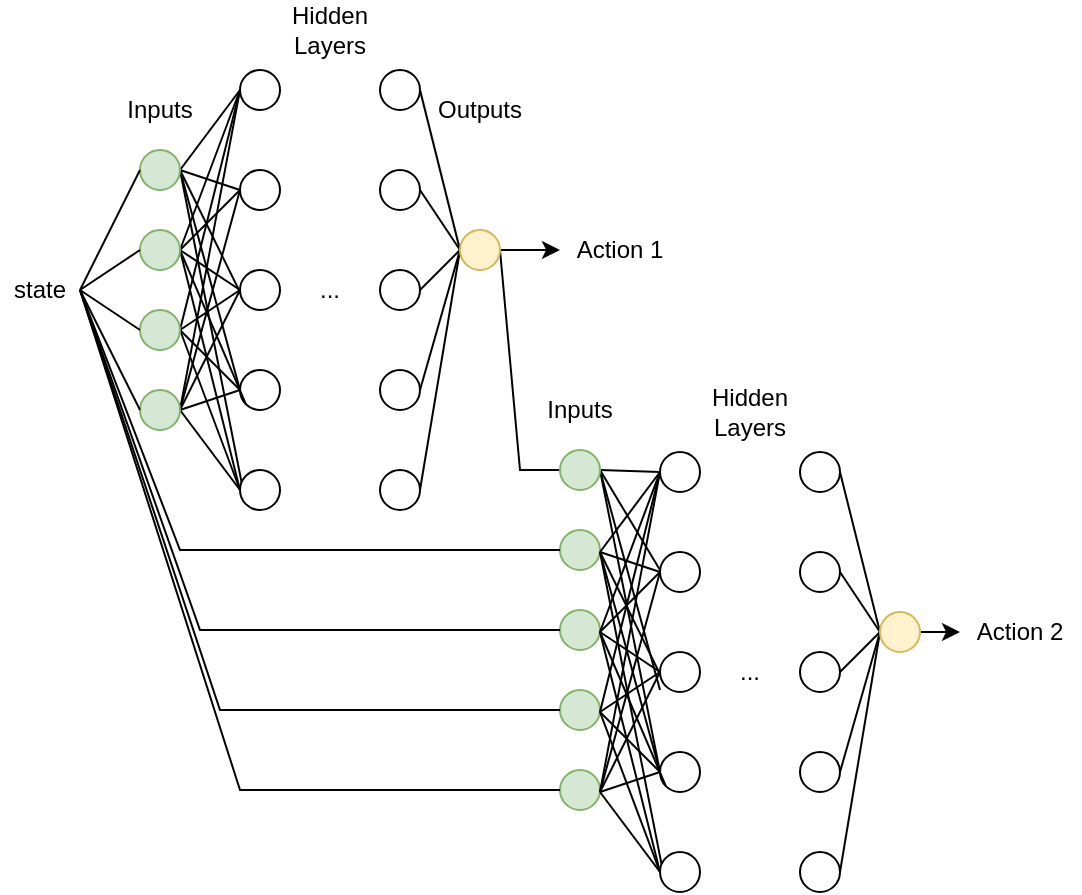 <mxfile version="12.9.9" type="device"><diagram id="hYcSMoCAh4L80AY1mAjJ" name="Page-1"><mxGraphModel dx="1372" dy="816" grid="1" gridSize="10" guides="1" tooltips="1" connect="1" arrows="1" fold="1" page="1" pageScale="1" pageWidth="850" pageHeight="1100" math="0" shadow="0"><root><mxCell id="0"/><mxCell id="1" parent="0"/><mxCell id="SWaZqSNM2iD-tJgbUusw-61" style="rounded=0;orthogonalLoop=1;jettySize=auto;html=1;exitX=1;exitY=0.5;exitDx=0;exitDy=0;entryX=0;entryY=0.5;entryDx=0;entryDy=0;endArrow=none;endFill=0;" edge="1" parent="1" source="SWaZqSNM2iD-tJgbUusw-66" target="SWaZqSNM2iD-tJgbUusw-74"><mxGeometry relative="1" as="geometry"/></mxCell><mxCell id="SWaZqSNM2iD-tJgbUusw-62" style="edgeStyle=none;rounded=0;orthogonalLoop=1;jettySize=auto;html=1;exitX=1;exitY=0.5;exitDx=0;exitDy=0;entryX=0;entryY=0.5;entryDx=0;entryDy=0;endArrow=none;endFill=0;" edge="1" parent="1" source="SWaZqSNM2iD-tJgbUusw-66" target="SWaZqSNM2iD-tJgbUusw-75"><mxGeometry relative="1" as="geometry"/></mxCell><mxCell id="SWaZqSNM2iD-tJgbUusw-63" style="edgeStyle=none;rounded=0;orthogonalLoop=1;jettySize=auto;html=1;exitX=1;exitY=0.5;exitDx=0;exitDy=0;entryX=0;entryY=1;entryDx=0;entryDy=0;endArrow=none;endFill=0;" edge="1" parent="1" source="SWaZqSNM2iD-tJgbUusw-66" target="SWaZqSNM2iD-tJgbUusw-76"><mxGeometry relative="1" as="geometry"/></mxCell><mxCell id="SWaZqSNM2iD-tJgbUusw-64" style="edgeStyle=none;rounded=0;orthogonalLoop=1;jettySize=auto;html=1;exitX=1;exitY=0.5;exitDx=0;exitDy=0;entryX=0;entryY=0.5;entryDx=0;entryDy=0;endArrow=none;endFill=0;" edge="1" parent="1" source="SWaZqSNM2iD-tJgbUusw-66" target="SWaZqSNM2iD-tJgbUusw-77"><mxGeometry relative="1" as="geometry"/></mxCell><mxCell id="SWaZqSNM2iD-tJgbUusw-65" style="edgeStyle=none;rounded=0;orthogonalLoop=1;jettySize=auto;html=1;exitX=1;exitY=0.5;exitDx=0;exitDy=0;entryX=0;entryY=1;entryDx=0;entryDy=0;endArrow=none;endFill=0;" edge="1" parent="1" source="SWaZqSNM2iD-tJgbUusw-66" target="SWaZqSNM2iD-tJgbUusw-78"><mxGeometry relative="1" as="geometry"/></mxCell><mxCell id="SWaZqSNM2iD-tJgbUusw-66" value="" style="ellipse;whiteSpace=wrap;html=1;aspect=fixed;fillColor=#d5e8d4;strokeColor=#82b366;" vertex="1" parent="1"><mxGeometry x="620" y="280" width="20" height="20" as="geometry"/></mxCell><mxCell id="SWaZqSNM2iD-tJgbUusw-67" style="edgeStyle=none;rounded=0;orthogonalLoop=1;jettySize=auto;html=1;exitX=1;exitY=0.5;exitDx=0;exitDy=0;entryX=0;entryY=0.5;entryDx=0;entryDy=0;endArrow=none;endFill=0;" edge="1" parent="1" source="SWaZqSNM2iD-tJgbUusw-72" target="SWaZqSNM2iD-tJgbUusw-76"><mxGeometry relative="1" as="geometry"/></mxCell><mxCell id="SWaZqSNM2iD-tJgbUusw-68" style="edgeStyle=none;rounded=0;orthogonalLoop=1;jettySize=auto;html=1;exitX=1;exitY=0.5;exitDx=0;exitDy=0;endArrow=none;endFill=0;" edge="1" parent="1" source="SWaZqSNM2iD-tJgbUusw-72"><mxGeometry relative="1" as="geometry"><mxPoint x="670" y="400" as="targetPoint"/></mxGeometry></mxCell><mxCell id="SWaZqSNM2iD-tJgbUusw-69" style="edgeStyle=none;rounded=0;orthogonalLoop=1;jettySize=auto;html=1;exitX=1;exitY=0.5;exitDx=0;exitDy=0;endArrow=none;endFill=0;" edge="1" parent="1" source="SWaZqSNM2iD-tJgbUusw-72"><mxGeometry relative="1" as="geometry"><mxPoint x="670" y="450" as="targetPoint"/></mxGeometry></mxCell><mxCell id="SWaZqSNM2iD-tJgbUusw-70" style="edgeStyle=none;rounded=0;orthogonalLoop=1;jettySize=auto;html=1;exitX=1;exitY=0.5;exitDx=0;exitDy=0;endArrow=none;endFill=0;" edge="1" parent="1" source="SWaZqSNM2iD-tJgbUusw-72"><mxGeometry relative="1" as="geometry"><mxPoint x="670" y="250" as="targetPoint"/></mxGeometry></mxCell><mxCell id="SWaZqSNM2iD-tJgbUusw-71" style="edgeStyle=none;rounded=0;orthogonalLoop=1;jettySize=auto;html=1;exitX=1;exitY=0.5;exitDx=0;exitDy=0;entryX=0;entryY=0.5;entryDx=0;entryDy=0;endArrow=none;endFill=0;" edge="1" parent="1" source="SWaZqSNM2iD-tJgbUusw-72" target="SWaZqSNM2iD-tJgbUusw-75"><mxGeometry relative="1" as="geometry"/></mxCell><mxCell id="SWaZqSNM2iD-tJgbUusw-72" value="" style="ellipse;whiteSpace=wrap;html=1;aspect=fixed;fillColor=#d5e8d4;strokeColor=#82b366;" vertex="1" parent="1"><mxGeometry x="620" y="400" width="20" height="20" as="geometry"/></mxCell><mxCell id="SWaZqSNM2iD-tJgbUusw-73" value="Inputs" style="text;html=1;strokeColor=none;fillColor=none;align=center;verticalAlign=middle;whiteSpace=wrap;rounded=0;" vertex="1" parent="1"><mxGeometry x="610" y="250" width="40" height="20" as="geometry"/></mxCell><mxCell id="SWaZqSNM2iD-tJgbUusw-74" value="" style="ellipse;whiteSpace=wrap;html=1;aspect=fixed;" vertex="1" parent="1"><mxGeometry x="670" y="240" width="20" height="20" as="geometry"/></mxCell><mxCell id="SWaZqSNM2iD-tJgbUusw-75" value="" style="ellipse;whiteSpace=wrap;html=1;aspect=fixed;" vertex="1" parent="1"><mxGeometry x="670" y="290" width="20" height="20" as="geometry"/></mxCell><mxCell id="SWaZqSNM2iD-tJgbUusw-76" value="" style="ellipse;whiteSpace=wrap;html=1;aspect=fixed;" vertex="1" parent="1"><mxGeometry x="670" y="340" width="20" height="20" as="geometry"/></mxCell><mxCell id="SWaZqSNM2iD-tJgbUusw-77" value="" style="ellipse;whiteSpace=wrap;html=1;aspect=fixed;" vertex="1" parent="1"><mxGeometry x="670" y="390" width="20" height="20" as="geometry"/></mxCell><mxCell id="SWaZqSNM2iD-tJgbUusw-78" value="" style="ellipse;whiteSpace=wrap;html=1;aspect=fixed;" vertex="1" parent="1"><mxGeometry x="670" y="440" width="20" height="20" as="geometry"/></mxCell><mxCell id="SWaZqSNM2iD-tJgbUusw-79" style="edgeStyle=none;rounded=0;orthogonalLoop=1;jettySize=auto;html=1;exitX=1;exitY=0.5;exitDx=0;exitDy=0;entryX=0;entryY=0.5;entryDx=0;entryDy=0;endArrow=none;endFill=0;" edge="1" parent="1" source="SWaZqSNM2iD-tJgbUusw-84" target="SWaZqSNM2iD-tJgbUusw-74"><mxGeometry relative="1" as="geometry"/></mxCell><mxCell id="SWaZqSNM2iD-tJgbUusw-80" style="edgeStyle=none;rounded=0;orthogonalLoop=1;jettySize=auto;html=1;exitX=1;exitY=0.5;exitDx=0;exitDy=0;entryX=0;entryY=0.5;entryDx=0;entryDy=0;endArrow=none;endFill=0;" edge="1" parent="1" source="SWaZqSNM2iD-tJgbUusw-84" target="SWaZqSNM2iD-tJgbUusw-75"><mxGeometry relative="1" as="geometry"/></mxCell><mxCell id="SWaZqSNM2iD-tJgbUusw-81" style="edgeStyle=none;rounded=0;orthogonalLoop=1;jettySize=auto;html=1;exitX=1;exitY=0.5;exitDx=0;exitDy=0;entryX=0;entryY=0.5;entryDx=0;entryDy=0;endArrow=none;endFill=0;" edge="1" parent="1" source="SWaZqSNM2iD-tJgbUusw-84" target="SWaZqSNM2iD-tJgbUusw-76"><mxGeometry relative="1" as="geometry"/></mxCell><mxCell id="SWaZqSNM2iD-tJgbUusw-82" style="edgeStyle=none;rounded=0;orthogonalLoop=1;jettySize=auto;html=1;exitX=1;exitY=0.5;exitDx=0;exitDy=0;entryX=0;entryY=1;entryDx=0;entryDy=0;endArrow=none;endFill=0;" edge="1" parent="1" source="SWaZqSNM2iD-tJgbUusw-84" target="SWaZqSNM2iD-tJgbUusw-77"><mxGeometry relative="1" as="geometry"/></mxCell><mxCell id="SWaZqSNM2iD-tJgbUusw-83" style="edgeStyle=none;rounded=0;orthogonalLoop=1;jettySize=auto;html=1;exitX=1;exitY=0.5;exitDx=0;exitDy=0;entryX=0;entryY=0.5;entryDx=0;entryDy=0;endArrow=none;endFill=0;" edge="1" parent="1" source="SWaZqSNM2iD-tJgbUusw-84" target="SWaZqSNM2iD-tJgbUusw-78"><mxGeometry relative="1" as="geometry"/></mxCell><mxCell id="SWaZqSNM2iD-tJgbUusw-84" value="" style="ellipse;whiteSpace=wrap;html=1;aspect=fixed;fillColor=#d5e8d4;strokeColor=#82b366;" vertex="1" parent="1"><mxGeometry x="620" y="320" width="20" height="20" as="geometry"/></mxCell><mxCell id="SWaZqSNM2iD-tJgbUusw-85" style="edgeStyle=none;rounded=0;orthogonalLoop=1;jettySize=auto;html=1;exitX=1;exitY=0.5;exitDx=0;exitDy=0;entryX=0;entryY=0.5;entryDx=0;entryDy=0;endArrow=none;endFill=0;" edge="1" parent="1" source="SWaZqSNM2iD-tJgbUusw-89" target="SWaZqSNM2iD-tJgbUusw-74"><mxGeometry relative="1" as="geometry"/></mxCell><mxCell id="SWaZqSNM2iD-tJgbUusw-86" style="edgeStyle=none;rounded=0;orthogonalLoop=1;jettySize=auto;html=1;exitX=1;exitY=0.5;exitDx=0;exitDy=0;entryX=0;entryY=0.5;entryDx=0;entryDy=0;endArrow=none;endFill=0;" edge="1" parent="1" source="SWaZqSNM2iD-tJgbUusw-89" target="SWaZqSNM2iD-tJgbUusw-76"><mxGeometry relative="1" as="geometry"/></mxCell><mxCell id="SWaZqSNM2iD-tJgbUusw-87" style="edgeStyle=none;rounded=0;orthogonalLoop=1;jettySize=auto;html=1;exitX=1;exitY=0.5;exitDx=0;exitDy=0;endArrow=none;endFill=0;" edge="1" parent="1" source="SWaZqSNM2iD-tJgbUusw-89"><mxGeometry relative="1" as="geometry"><mxPoint x="670" y="400" as="targetPoint"/></mxGeometry></mxCell><mxCell id="SWaZqSNM2iD-tJgbUusw-88" style="edgeStyle=none;rounded=0;orthogonalLoop=1;jettySize=auto;html=1;exitX=1;exitY=0.5;exitDx=0;exitDy=0;entryX=0;entryY=0.5;entryDx=0;entryDy=0;endArrow=none;endFill=0;" edge="1" parent="1" source="SWaZqSNM2iD-tJgbUusw-89" target="SWaZqSNM2iD-tJgbUusw-78"><mxGeometry relative="1" as="geometry"/></mxCell><mxCell id="SWaZqSNM2iD-tJgbUusw-89" value="" style="ellipse;whiteSpace=wrap;html=1;aspect=fixed;fillColor=#d5e8d4;strokeColor=#82b366;" vertex="1" parent="1"><mxGeometry x="620" y="360" width="20" height="20" as="geometry"/></mxCell><mxCell id="SWaZqSNM2iD-tJgbUusw-90" style="edgeStyle=none;rounded=0;orthogonalLoop=1;jettySize=auto;html=1;exitX=1;exitY=0.5;exitDx=0;exitDy=0;entryX=0;entryY=0.5;entryDx=0;entryDy=0;endArrow=none;endFill=0;" edge="1" parent="1" source="SWaZqSNM2iD-tJgbUusw-92" target="SWaZqSNM2iD-tJgbUusw-109"><mxGeometry relative="1" as="geometry"/></mxCell><mxCell id="SWaZqSNM2iD-tJgbUusw-92" value="" style="ellipse;whiteSpace=wrap;html=1;aspect=fixed;" vertex="1" parent="1"><mxGeometry x="740" y="240" width="20" height="20" as="geometry"/></mxCell><mxCell id="SWaZqSNM2iD-tJgbUusw-93" style="edgeStyle=none;rounded=0;orthogonalLoop=1;jettySize=auto;html=1;exitX=1;exitY=0.5;exitDx=0;exitDy=0;entryX=0;entryY=0.5;entryDx=0;entryDy=0;endArrow=none;endFill=0;" edge="1" parent="1" source="SWaZqSNM2iD-tJgbUusw-95" target="SWaZqSNM2iD-tJgbUusw-109"><mxGeometry relative="1" as="geometry"/></mxCell><mxCell id="SWaZqSNM2iD-tJgbUusw-95" value="" style="ellipse;whiteSpace=wrap;html=1;aspect=fixed;" vertex="1" parent="1"><mxGeometry x="740" y="290" width="20" height="20" as="geometry"/></mxCell><mxCell id="SWaZqSNM2iD-tJgbUusw-96" style="edgeStyle=none;rounded=0;orthogonalLoop=1;jettySize=auto;html=1;exitX=1;exitY=0.5;exitDx=0;exitDy=0;entryX=0;entryY=0.5;entryDx=0;entryDy=0;endArrow=none;endFill=0;" edge="1" parent="1" source="SWaZqSNM2iD-tJgbUusw-98" target="SWaZqSNM2iD-tJgbUusw-109"><mxGeometry relative="1" as="geometry"/></mxCell><mxCell id="SWaZqSNM2iD-tJgbUusw-98" value="" style="ellipse;whiteSpace=wrap;html=1;aspect=fixed;" vertex="1" parent="1"><mxGeometry x="740" y="340" width="20" height="20" as="geometry"/></mxCell><mxCell id="SWaZqSNM2iD-tJgbUusw-99" style="edgeStyle=none;rounded=0;orthogonalLoop=1;jettySize=auto;html=1;exitX=1;exitY=0.5;exitDx=0;exitDy=0;entryX=0;entryY=0.5;entryDx=0;entryDy=0;endArrow=none;endFill=0;" edge="1" parent="1" source="SWaZqSNM2iD-tJgbUusw-101" target="SWaZqSNM2iD-tJgbUusw-109"><mxGeometry relative="1" as="geometry"/></mxCell><mxCell id="SWaZqSNM2iD-tJgbUusw-101" value="" style="ellipse;whiteSpace=wrap;html=1;aspect=fixed;" vertex="1" parent="1"><mxGeometry x="740" y="390" width="20" height="20" as="geometry"/></mxCell><mxCell id="SWaZqSNM2iD-tJgbUusw-103" style="edgeStyle=none;rounded=0;orthogonalLoop=1;jettySize=auto;html=1;exitX=1;exitY=0.5;exitDx=0;exitDy=0;entryX=0;entryY=0.5;entryDx=0;entryDy=0;endArrow=none;endFill=0;" edge="1" parent="1" source="SWaZqSNM2iD-tJgbUusw-104" target="SWaZqSNM2iD-tJgbUusw-109"><mxGeometry relative="1" as="geometry"/></mxCell><mxCell id="SWaZqSNM2iD-tJgbUusw-104" value="" style="ellipse;whiteSpace=wrap;html=1;aspect=fixed;" vertex="1" parent="1"><mxGeometry x="740" y="440" width="20" height="20" as="geometry"/></mxCell><mxCell id="SWaZqSNM2iD-tJgbUusw-105" value="..." style="text;html=1;strokeColor=none;fillColor=none;align=center;verticalAlign=middle;whiteSpace=wrap;rounded=0;" vertex="1" parent="1"><mxGeometry x="695" y="340" width="40" height="20" as="geometry"/></mxCell><mxCell id="SWaZqSNM2iD-tJgbUusw-108" style="edgeStyle=orthogonalEdgeStyle;rounded=0;orthogonalLoop=1;jettySize=auto;html=1;exitX=1;exitY=0.5;exitDx=0;exitDy=0;entryX=0;entryY=0.5;entryDx=0;entryDy=0;" edge="1" parent="1" source="SWaZqSNM2iD-tJgbUusw-109" target="SWaZqSNM2iD-tJgbUusw-112"><mxGeometry relative="1" as="geometry"/></mxCell><mxCell id="SWaZqSNM2iD-tJgbUusw-138" style="edgeStyle=none;rounded=0;orthogonalLoop=1;jettySize=auto;html=1;exitX=1;exitY=0.5;exitDx=0;exitDy=0;entryX=0;entryY=0.5;entryDx=0;entryDy=0;endArrow=none;endFill=0;" edge="1" parent="1" source="SWaZqSNM2iD-tJgbUusw-109" target="SWaZqSNM2iD-tJgbUusw-135"><mxGeometry relative="1" as="geometry"><Array as="points"><mxPoint x="810" y="440"/></Array></mxGeometry></mxCell><mxCell id="SWaZqSNM2iD-tJgbUusw-109" value="" style="ellipse;whiteSpace=wrap;html=1;aspect=fixed;fillColor=#fff2cc;strokeColor=#d6b656;" vertex="1" parent="1"><mxGeometry x="780" y="320" width="20" height="20" as="geometry"/></mxCell><mxCell id="SWaZqSNM2iD-tJgbUusw-110" value="Hidden&lt;br&gt;Layers" style="text;html=1;strokeColor=none;fillColor=none;align=center;verticalAlign=middle;whiteSpace=wrap;rounded=0;" vertex="1" parent="1"><mxGeometry x="695" y="210" width="40" height="20" as="geometry"/></mxCell><mxCell id="SWaZqSNM2iD-tJgbUusw-111" value="Outputs" style="text;html=1;strokeColor=none;fillColor=none;align=center;verticalAlign=middle;whiteSpace=wrap;rounded=0;" vertex="1" parent="1"><mxGeometry x="770" y="250" width="40" height="20" as="geometry"/></mxCell><mxCell id="SWaZqSNM2iD-tJgbUusw-112" value="Action 1" style="text;html=1;strokeColor=none;fillColor=none;align=center;verticalAlign=middle;whiteSpace=wrap;rounded=0;" vertex="1" parent="1"><mxGeometry x="830" y="320" width="60" height="20" as="geometry"/></mxCell><mxCell id="SWaZqSNM2iD-tJgbUusw-113" value="Action 2" style="text;html=1;strokeColor=none;fillColor=none;align=center;verticalAlign=middle;whiteSpace=wrap;rounded=0;" vertex="1" parent="1"><mxGeometry x="1030" y="511" width="60" height="20" as="geometry"/></mxCell><mxCell id="SWaZqSNM2iD-tJgbUusw-116" value="" style="ellipse;whiteSpace=wrap;html=1;aspect=fixed;fillColor=#d5e8d4;strokeColor=#82b366;" vertex="1" parent="1"><mxGeometry x="830" y="470" width="20" height="20" as="geometry"/></mxCell><mxCell id="SWaZqSNM2iD-tJgbUusw-117" value="" style="ellipse;whiteSpace=wrap;html=1;aspect=fixed;fillColor=#d5e8d4;strokeColor=#82b366;" vertex="1" parent="1"><mxGeometry x="830" y="590" width="20" height="20" as="geometry"/></mxCell><mxCell id="SWaZqSNM2iD-tJgbUusw-118" value="Inputs" style="text;html=1;strokeColor=none;fillColor=none;align=center;verticalAlign=middle;whiteSpace=wrap;rounded=0;" vertex="1" parent="1"><mxGeometry x="820" y="400" width="40" height="20" as="geometry"/></mxCell><mxCell id="SWaZqSNM2iD-tJgbUusw-119" value="" style="ellipse;whiteSpace=wrap;html=1;aspect=fixed;fillColor=#d5e8d4;strokeColor=#82b366;" vertex="1" parent="1"><mxGeometry x="830" y="510" width="20" height="20" as="geometry"/></mxCell><mxCell id="SWaZqSNM2iD-tJgbUusw-120" value="" style="ellipse;whiteSpace=wrap;html=1;aspect=fixed;fillColor=#d5e8d4;strokeColor=#82b366;" vertex="1" parent="1"><mxGeometry x="830" y="550" width="20" height="20" as="geometry"/></mxCell><mxCell id="SWaZqSNM2iD-tJgbUusw-127" style="edgeStyle=none;rounded=0;orthogonalLoop=1;jettySize=auto;html=1;exitX=1;exitY=0.5;exitDx=0;exitDy=0;entryX=0;entryY=0.5;entryDx=0;entryDy=0;endArrow=none;endFill=0;" edge="1" parent="1" source="SWaZqSNM2iD-tJgbUusw-126" target="SWaZqSNM2iD-tJgbUusw-66"><mxGeometry relative="1" as="geometry"/></mxCell><mxCell id="SWaZqSNM2iD-tJgbUusw-128" style="edgeStyle=none;rounded=0;orthogonalLoop=1;jettySize=auto;html=1;exitX=1;exitY=0.5;exitDx=0;exitDy=0;entryX=0;entryY=0.5;entryDx=0;entryDy=0;endArrow=none;endFill=0;" edge="1" parent="1" source="SWaZqSNM2iD-tJgbUusw-126" target="SWaZqSNM2iD-tJgbUusw-84"><mxGeometry relative="1" as="geometry"/></mxCell><mxCell id="SWaZqSNM2iD-tJgbUusw-129" style="edgeStyle=none;rounded=0;orthogonalLoop=1;jettySize=auto;html=1;exitX=1;exitY=0.5;exitDx=0;exitDy=0;entryX=0;entryY=0.5;entryDx=0;entryDy=0;endArrow=none;endFill=0;" edge="1" parent="1" source="SWaZqSNM2iD-tJgbUusw-126" target="SWaZqSNM2iD-tJgbUusw-89"><mxGeometry relative="1" as="geometry"/></mxCell><mxCell id="SWaZqSNM2iD-tJgbUusw-130" style="edgeStyle=none;rounded=0;orthogonalLoop=1;jettySize=auto;html=1;exitX=1;exitY=0.5;exitDx=0;exitDy=0;entryX=0;entryY=0.5;entryDx=0;entryDy=0;endArrow=none;endFill=0;" edge="1" parent="1" source="SWaZqSNM2iD-tJgbUusw-126" target="SWaZqSNM2iD-tJgbUusw-72"><mxGeometry relative="1" as="geometry"/></mxCell><mxCell id="SWaZqSNM2iD-tJgbUusw-131" style="edgeStyle=none;rounded=0;orthogonalLoop=1;jettySize=auto;html=1;exitX=1;exitY=0.5;exitDx=0;exitDy=0;entryX=0;entryY=0.5;entryDx=0;entryDy=0;endArrow=none;endFill=0;" edge="1" parent="1" source="SWaZqSNM2iD-tJgbUusw-126" target="SWaZqSNM2iD-tJgbUusw-116"><mxGeometry relative="1" as="geometry"><Array as="points"><mxPoint x="640" y="480"/></Array></mxGeometry></mxCell><mxCell id="SWaZqSNM2iD-tJgbUusw-132" style="edgeStyle=none;rounded=0;orthogonalLoop=1;jettySize=auto;html=1;exitX=1;exitY=0.5;exitDx=0;exitDy=0;entryX=0;entryY=0.5;entryDx=0;entryDy=0;endArrow=none;endFill=0;" edge="1" parent="1" source="SWaZqSNM2iD-tJgbUusw-126" target="SWaZqSNM2iD-tJgbUusw-119"><mxGeometry relative="1" as="geometry"><Array as="points"><mxPoint x="650" y="520"/></Array></mxGeometry></mxCell><mxCell id="SWaZqSNM2iD-tJgbUusw-133" style="edgeStyle=none;rounded=0;orthogonalLoop=1;jettySize=auto;html=1;exitX=1;exitY=0.5;exitDx=0;exitDy=0;entryX=0;entryY=0.5;entryDx=0;entryDy=0;endArrow=none;endFill=0;" edge="1" parent="1" source="SWaZqSNM2iD-tJgbUusw-126" target="SWaZqSNM2iD-tJgbUusw-120"><mxGeometry relative="1" as="geometry"><Array as="points"><mxPoint x="660" y="560"/></Array></mxGeometry></mxCell><mxCell id="SWaZqSNM2iD-tJgbUusw-134" style="edgeStyle=none;rounded=0;orthogonalLoop=1;jettySize=auto;html=1;exitX=1;exitY=0.5;exitDx=0;exitDy=0;entryX=0;entryY=0.5;entryDx=0;entryDy=0;endArrow=none;endFill=0;" edge="1" parent="1" source="SWaZqSNM2iD-tJgbUusw-126" target="SWaZqSNM2iD-tJgbUusw-117"><mxGeometry relative="1" as="geometry"><Array as="points"><mxPoint x="670" y="600"/></Array></mxGeometry></mxCell><mxCell id="SWaZqSNM2iD-tJgbUusw-126" value="state" style="text;html=1;strokeColor=none;fillColor=none;align=center;verticalAlign=middle;whiteSpace=wrap;rounded=0;" vertex="1" parent="1"><mxGeometry x="550" y="340" width="40" height="20" as="geometry"/></mxCell><mxCell id="SWaZqSNM2iD-tJgbUusw-177" style="edgeStyle=none;rounded=0;orthogonalLoop=1;jettySize=auto;html=1;exitX=1;exitY=0.5;exitDx=0;exitDy=0;entryX=0;entryY=0.5;entryDx=0;entryDy=0;endArrow=none;endFill=0;" edge="1" parent="1" source="SWaZqSNM2iD-tJgbUusw-135" target="SWaZqSNM2iD-tJgbUusw-149"><mxGeometry relative="1" as="geometry"/></mxCell><mxCell id="SWaZqSNM2iD-tJgbUusw-178" style="edgeStyle=none;rounded=0;orthogonalLoop=1;jettySize=auto;html=1;exitX=1;exitY=0.5;exitDx=0;exitDy=0;endArrow=none;endFill=0;" edge="1" parent="1" source="SWaZqSNM2iD-tJgbUusw-135"><mxGeometry relative="1" as="geometry"><mxPoint x="880" y="490" as="targetPoint"/></mxGeometry></mxCell><mxCell id="SWaZqSNM2iD-tJgbUusw-179" style="edgeStyle=none;rounded=0;orthogonalLoop=1;jettySize=auto;html=1;exitX=1;exitY=0.5;exitDx=0;exitDy=0;endArrow=none;endFill=0;" edge="1" parent="1" source="SWaZqSNM2iD-tJgbUusw-135"><mxGeometry relative="1" as="geometry"><mxPoint x="880" y="550" as="targetPoint"/></mxGeometry></mxCell><mxCell id="SWaZqSNM2iD-tJgbUusw-180" style="edgeStyle=none;rounded=0;orthogonalLoop=1;jettySize=auto;html=1;exitX=1;exitY=0.5;exitDx=0;exitDy=0;entryX=0;entryY=0.5;entryDx=0;entryDy=0;endArrow=none;endFill=0;" edge="1" parent="1" source="SWaZqSNM2iD-tJgbUusw-135" target="SWaZqSNM2iD-tJgbUusw-152"><mxGeometry relative="1" as="geometry"/></mxCell><mxCell id="SWaZqSNM2iD-tJgbUusw-135" value="" style="ellipse;whiteSpace=wrap;html=1;aspect=fixed;fillColor=#d5e8d4;strokeColor=#82b366;" vertex="1" parent="1"><mxGeometry x="830" y="430" width="20" height="20" as="geometry"/></mxCell><mxCell id="SWaZqSNM2iD-tJgbUusw-139" style="rounded=0;orthogonalLoop=1;jettySize=auto;html=1;exitX=1;exitY=0.5;exitDx=0;exitDy=0;entryX=0;entryY=0.5;entryDx=0;entryDy=0;endArrow=none;endFill=0;" edge="1" parent="1" target="SWaZqSNM2iD-tJgbUusw-149"><mxGeometry relative="1" as="geometry"><mxPoint x="850" y="481" as="sourcePoint"/></mxGeometry></mxCell><mxCell id="SWaZqSNM2iD-tJgbUusw-140" style="edgeStyle=none;rounded=0;orthogonalLoop=1;jettySize=auto;html=1;exitX=1;exitY=0.5;exitDx=0;exitDy=0;entryX=0;entryY=0.5;entryDx=0;entryDy=0;endArrow=none;endFill=0;" edge="1" parent="1" target="SWaZqSNM2iD-tJgbUusw-150"><mxGeometry relative="1" as="geometry"><mxPoint x="850" y="481" as="sourcePoint"/></mxGeometry></mxCell><mxCell id="SWaZqSNM2iD-tJgbUusw-141" style="edgeStyle=none;rounded=0;orthogonalLoop=1;jettySize=auto;html=1;exitX=1;exitY=0.5;exitDx=0;exitDy=0;entryX=0;entryY=1;entryDx=0;entryDy=0;endArrow=none;endFill=0;" edge="1" parent="1" target="SWaZqSNM2iD-tJgbUusw-151"><mxGeometry relative="1" as="geometry"><mxPoint x="850" y="481" as="sourcePoint"/></mxGeometry></mxCell><mxCell id="SWaZqSNM2iD-tJgbUusw-142" style="edgeStyle=none;rounded=0;orthogonalLoop=1;jettySize=auto;html=1;exitX=1;exitY=0.5;exitDx=0;exitDy=0;entryX=0;entryY=0.5;entryDx=0;entryDy=0;endArrow=none;endFill=0;" edge="1" parent="1" target="SWaZqSNM2iD-tJgbUusw-152"><mxGeometry relative="1" as="geometry"><mxPoint x="850" y="481" as="sourcePoint"/></mxGeometry></mxCell><mxCell id="SWaZqSNM2iD-tJgbUusw-143" style="edgeStyle=none;rounded=0;orthogonalLoop=1;jettySize=auto;html=1;exitX=1;exitY=0.5;exitDx=0;exitDy=0;entryX=0;entryY=1;entryDx=0;entryDy=0;endArrow=none;endFill=0;" edge="1" parent="1" target="SWaZqSNM2iD-tJgbUusw-153"><mxGeometry relative="1" as="geometry"><mxPoint x="850" y="481" as="sourcePoint"/></mxGeometry></mxCell><mxCell id="SWaZqSNM2iD-tJgbUusw-144" style="edgeStyle=none;rounded=0;orthogonalLoop=1;jettySize=auto;html=1;exitX=1;exitY=0.5;exitDx=0;exitDy=0;entryX=0;entryY=0.5;entryDx=0;entryDy=0;endArrow=none;endFill=0;" edge="1" parent="1" target="SWaZqSNM2iD-tJgbUusw-151"><mxGeometry relative="1" as="geometry"><mxPoint x="850" y="601" as="sourcePoint"/></mxGeometry></mxCell><mxCell id="SWaZqSNM2iD-tJgbUusw-145" style="edgeStyle=none;rounded=0;orthogonalLoop=1;jettySize=auto;html=1;exitX=1;exitY=0.5;exitDx=0;exitDy=0;endArrow=none;endFill=0;" edge="1" parent="1"><mxGeometry relative="1" as="geometry"><mxPoint x="880" y="591" as="targetPoint"/><mxPoint x="850" y="601" as="sourcePoint"/></mxGeometry></mxCell><mxCell id="SWaZqSNM2iD-tJgbUusw-146" style="edgeStyle=none;rounded=0;orthogonalLoop=1;jettySize=auto;html=1;exitX=1;exitY=0.5;exitDx=0;exitDy=0;endArrow=none;endFill=0;" edge="1" parent="1"><mxGeometry relative="1" as="geometry"><mxPoint x="880" y="641" as="targetPoint"/><mxPoint x="850" y="601" as="sourcePoint"/></mxGeometry></mxCell><mxCell id="SWaZqSNM2iD-tJgbUusw-147" style="edgeStyle=none;rounded=0;orthogonalLoop=1;jettySize=auto;html=1;exitX=1;exitY=0.5;exitDx=0;exitDy=0;endArrow=none;endFill=0;" edge="1" parent="1"><mxGeometry relative="1" as="geometry"><mxPoint x="880" y="441" as="targetPoint"/><mxPoint x="850" y="601" as="sourcePoint"/></mxGeometry></mxCell><mxCell id="SWaZqSNM2iD-tJgbUusw-148" style="edgeStyle=none;rounded=0;orthogonalLoop=1;jettySize=auto;html=1;exitX=1;exitY=0.5;exitDx=0;exitDy=0;entryX=0;entryY=0.5;entryDx=0;entryDy=0;endArrow=none;endFill=0;" edge="1" parent="1" target="SWaZqSNM2iD-tJgbUusw-150"><mxGeometry relative="1" as="geometry"><mxPoint x="850" y="601" as="sourcePoint"/></mxGeometry></mxCell><mxCell id="SWaZqSNM2iD-tJgbUusw-149" value="" style="ellipse;whiteSpace=wrap;html=1;aspect=fixed;" vertex="1" parent="1"><mxGeometry x="880" y="431" width="20" height="20" as="geometry"/></mxCell><mxCell id="SWaZqSNM2iD-tJgbUusw-150" value="" style="ellipse;whiteSpace=wrap;html=1;aspect=fixed;" vertex="1" parent="1"><mxGeometry x="880" y="481" width="20" height="20" as="geometry"/></mxCell><mxCell id="SWaZqSNM2iD-tJgbUusw-151" value="" style="ellipse;whiteSpace=wrap;html=1;aspect=fixed;" vertex="1" parent="1"><mxGeometry x="880" y="531" width="20" height="20" as="geometry"/></mxCell><mxCell id="SWaZqSNM2iD-tJgbUusw-152" value="" style="ellipse;whiteSpace=wrap;html=1;aspect=fixed;" vertex="1" parent="1"><mxGeometry x="880" y="581" width="20" height="20" as="geometry"/></mxCell><mxCell id="SWaZqSNM2iD-tJgbUusw-153" value="" style="ellipse;whiteSpace=wrap;html=1;aspect=fixed;" vertex="1" parent="1"><mxGeometry x="880" y="631" width="20" height="20" as="geometry"/></mxCell><mxCell id="SWaZqSNM2iD-tJgbUusw-154" style="edgeStyle=none;rounded=0;orthogonalLoop=1;jettySize=auto;html=1;exitX=1;exitY=0.5;exitDx=0;exitDy=0;entryX=0;entryY=0.5;entryDx=0;entryDy=0;endArrow=none;endFill=0;" edge="1" parent="1" target="SWaZqSNM2iD-tJgbUusw-149"><mxGeometry relative="1" as="geometry"><mxPoint x="850" y="521" as="sourcePoint"/></mxGeometry></mxCell><mxCell id="SWaZqSNM2iD-tJgbUusw-155" style="edgeStyle=none;rounded=0;orthogonalLoop=1;jettySize=auto;html=1;exitX=1;exitY=0.5;exitDx=0;exitDy=0;entryX=0;entryY=0.5;entryDx=0;entryDy=0;endArrow=none;endFill=0;" edge="1" parent="1" target="SWaZqSNM2iD-tJgbUusw-150"><mxGeometry relative="1" as="geometry"><mxPoint x="850" y="521" as="sourcePoint"/></mxGeometry></mxCell><mxCell id="SWaZqSNM2iD-tJgbUusw-156" style="edgeStyle=none;rounded=0;orthogonalLoop=1;jettySize=auto;html=1;exitX=1;exitY=0.5;exitDx=0;exitDy=0;entryX=0;entryY=0.5;entryDx=0;entryDy=0;endArrow=none;endFill=0;" edge="1" parent="1" target="SWaZqSNM2iD-tJgbUusw-151"><mxGeometry relative="1" as="geometry"><mxPoint x="850" y="521" as="sourcePoint"/></mxGeometry></mxCell><mxCell id="SWaZqSNM2iD-tJgbUusw-157" style="edgeStyle=none;rounded=0;orthogonalLoop=1;jettySize=auto;html=1;exitX=1;exitY=0.5;exitDx=0;exitDy=0;entryX=0;entryY=1;entryDx=0;entryDy=0;endArrow=none;endFill=0;" edge="1" parent="1" target="SWaZqSNM2iD-tJgbUusw-152"><mxGeometry relative="1" as="geometry"><mxPoint x="850" y="521" as="sourcePoint"/></mxGeometry></mxCell><mxCell id="SWaZqSNM2iD-tJgbUusw-158" style="edgeStyle=none;rounded=0;orthogonalLoop=1;jettySize=auto;html=1;exitX=1;exitY=0.5;exitDx=0;exitDy=0;entryX=0;entryY=0.5;entryDx=0;entryDy=0;endArrow=none;endFill=0;" edge="1" parent="1" target="SWaZqSNM2iD-tJgbUusw-153"><mxGeometry relative="1" as="geometry"><mxPoint x="850" y="521" as="sourcePoint"/></mxGeometry></mxCell><mxCell id="SWaZqSNM2iD-tJgbUusw-159" style="edgeStyle=none;rounded=0;orthogonalLoop=1;jettySize=auto;html=1;exitX=1;exitY=0.5;exitDx=0;exitDy=0;entryX=0;entryY=0.5;entryDx=0;entryDy=0;endArrow=none;endFill=0;" edge="1" parent="1" target="SWaZqSNM2iD-tJgbUusw-149"><mxGeometry relative="1" as="geometry"><mxPoint x="850" y="561" as="sourcePoint"/></mxGeometry></mxCell><mxCell id="SWaZqSNM2iD-tJgbUusw-160" style="edgeStyle=none;rounded=0;orthogonalLoop=1;jettySize=auto;html=1;exitX=1;exitY=0.5;exitDx=0;exitDy=0;entryX=0;entryY=0.5;entryDx=0;entryDy=0;endArrow=none;endFill=0;" edge="1" parent="1" target="SWaZqSNM2iD-tJgbUusw-151"><mxGeometry relative="1" as="geometry"><mxPoint x="850" y="561" as="sourcePoint"/></mxGeometry></mxCell><mxCell id="SWaZqSNM2iD-tJgbUusw-161" style="edgeStyle=none;rounded=0;orthogonalLoop=1;jettySize=auto;html=1;exitX=1;exitY=0.5;exitDx=0;exitDy=0;endArrow=none;endFill=0;" edge="1" parent="1"><mxGeometry relative="1" as="geometry"><mxPoint x="880" y="591" as="targetPoint"/><mxPoint x="850" y="561" as="sourcePoint"/></mxGeometry></mxCell><mxCell id="SWaZqSNM2iD-tJgbUusw-162" style="edgeStyle=none;rounded=0;orthogonalLoop=1;jettySize=auto;html=1;exitX=1;exitY=0.5;exitDx=0;exitDy=0;entryX=0;entryY=0.5;entryDx=0;entryDy=0;endArrow=none;endFill=0;" edge="1" parent="1" target="SWaZqSNM2iD-tJgbUusw-153"><mxGeometry relative="1" as="geometry"><mxPoint x="850" y="561" as="sourcePoint"/></mxGeometry></mxCell><mxCell id="SWaZqSNM2iD-tJgbUusw-163" style="edgeStyle=none;rounded=0;orthogonalLoop=1;jettySize=auto;html=1;exitX=1;exitY=0.5;exitDx=0;exitDy=0;entryX=0;entryY=0.5;entryDx=0;entryDy=0;endArrow=none;endFill=0;" edge="1" parent="1" source="SWaZqSNM2iD-tJgbUusw-164" target="SWaZqSNM2iD-tJgbUusw-174"><mxGeometry relative="1" as="geometry"/></mxCell><mxCell id="SWaZqSNM2iD-tJgbUusw-164" value="" style="ellipse;whiteSpace=wrap;html=1;aspect=fixed;" vertex="1" parent="1"><mxGeometry x="950" y="431" width="20" height="20" as="geometry"/></mxCell><mxCell id="SWaZqSNM2iD-tJgbUusw-165" style="edgeStyle=none;rounded=0;orthogonalLoop=1;jettySize=auto;html=1;exitX=1;exitY=0.5;exitDx=0;exitDy=0;entryX=0;entryY=0.5;entryDx=0;entryDy=0;endArrow=none;endFill=0;" edge="1" parent="1" source="SWaZqSNM2iD-tJgbUusw-166" target="SWaZqSNM2iD-tJgbUusw-174"><mxGeometry relative="1" as="geometry"/></mxCell><mxCell id="SWaZqSNM2iD-tJgbUusw-166" value="" style="ellipse;whiteSpace=wrap;html=1;aspect=fixed;" vertex="1" parent="1"><mxGeometry x="950" y="481" width="20" height="20" as="geometry"/></mxCell><mxCell id="SWaZqSNM2iD-tJgbUusw-167" style="edgeStyle=none;rounded=0;orthogonalLoop=1;jettySize=auto;html=1;exitX=1;exitY=0.5;exitDx=0;exitDy=0;entryX=0;entryY=0.5;entryDx=0;entryDy=0;endArrow=none;endFill=0;" edge="1" parent="1" source="SWaZqSNM2iD-tJgbUusw-168" target="SWaZqSNM2iD-tJgbUusw-174"><mxGeometry relative="1" as="geometry"/></mxCell><mxCell id="SWaZqSNM2iD-tJgbUusw-168" value="" style="ellipse;whiteSpace=wrap;html=1;aspect=fixed;" vertex="1" parent="1"><mxGeometry x="950" y="531" width="20" height="20" as="geometry"/></mxCell><mxCell id="SWaZqSNM2iD-tJgbUusw-169" style="edgeStyle=none;rounded=0;orthogonalLoop=1;jettySize=auto;html=1;exitX=1;exitY=0.5;exitDx=0;exitDy=0;entryX=0;entryY=0.5;entryDx=0;entryDy=0;endArrow=none;endFill=0;" edge="1" parent="1" source="SWaZqSNM2iD-tJgbUusw-170" target="SWaZqSNM2iD-tJgbUusw-174"><mxGeometry relative="1" as="geometry"/></mxCell><mxCell id="SWaZqSNM2iD-tJgbUusw-170" value="" style="ellipse;whiteSpace=wrap;html=1;aspect=fixed;" vertex="1" parent="1"><mxGeometry x="950" y="581" width="20" height="20" as="geometry"/></mxCell><mxCell id="SWaZqSNM2iD-tJgbUusw-171" style="edgeStyle=none;rounded=0;orthogonalLoop=1;jettySize=auto;html=1;exitX=1;exitY=0.5;exitDx=0;exitDy=0;entryX=0;entryY=0.5;entryDx=0;entryDy=0;endArrow=none;endFill=0;" edge="1" parent="1" source="SWaZqSNM2iD-tJgbUusw-172" target="SWaZqSNM2iD-tJgbUusw-174"><mxGeometry relative="1" as="geometry"/></mxCell><mxCell id="SWaZqSNM2iD-tJgbUusw-172" value="" style="ellipse;whiteSpace=wrap;html=1;aspect=fixed;" vertex="1" parent="1"><mxGeometry x="950" y="631" width="20" height="20" as="geometry"/></mxCell><mxCell id="SWaZqSNM2iD-tJgbUusw-173" value="..." style="text;html=1;strokeColor=none;fillColor=none;align=center;verticalAlign=middle;whiteSpace=wrap;rounded=0;" vertex="1" parent="1"><mxGeometry x="905" y="531" width="40" height="20" as="geometry"/></mxCell><mxCell id="SWaZqSNM2iD-tJgbUusw-176" style="edgeStyle=none;rounded=0;orthogonalLoop=1;jettySize=auto;html=1;exitX=1;exitY=0.5;exitDx=0;exitDy=0;endArrow=classic;endFill=1;" edge="1" parent="1" source="SWaZqSNM2iD-tJgbUusw-174" target="SWaZqSNM2iD-tJgbUusw-113"><mxGeometry relative="1" as="geometry"/></mxCell><mxCell id="SWaZqSNM2iD-tJgbUusw-174" value="" style="ellipse;whiteSpace=wrap;html=1;aspect=fixed;fillColor=#fff2cc;strokeColor=#d6b656;" vertex="1" parent="1"><mxGeometry x="990" y="511" width="20" height="20" as="geometry"/></mxCell><mxCell id="SWaZqSNM2iD-tJgbUusw-175" value="Hidden&lt;br&gt;Layers" style="text;html=1;strokeColor=none;fillColor=none;align=center;verticalAlign=middle;whiteSpace=wrap;rounded=0;" vertex="1" parent="1"><mxGeometry x="905" y="401" width="40" height="20" as="geometry"/></mxCell></root></mxGraphModel></diagram></mxfile>